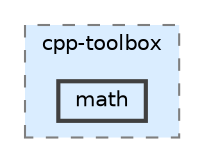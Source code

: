 digraph "src/include/cpp-toolbox/math"
{
 // LATEX_PDF_SIZE
  bgcolor="transparent";
  edge [fontname=Helvetica,fontsize=10,labelfontname=Helvetica,labelfontsize=10];
  node [fontname=Helvetica,fontsize=10,shape=box,height=0.2,width=0.4];
  compound=true
  subgraph clusterdir_09c6140c2956544491238e129f11fd9f {
    graph [ bgcolor="#daedff", pencolor="grey50", label="cpp-toolbox", fontname=Helvetica,fontsize=10 style="filled,dashed", URL="dir_09c6140c2956544491238e129f11fd9f.html",tooltip=""]
  dir_456e3efa1700f2e372aa6b9f2b6f70ca [label="math", fillcolor="#daedff", color="grey25", style="filled,bold", URL="dir_456e3efa1700f2e372aa6b9f2b6f70ca.html",tooltip=""];
  }
}
